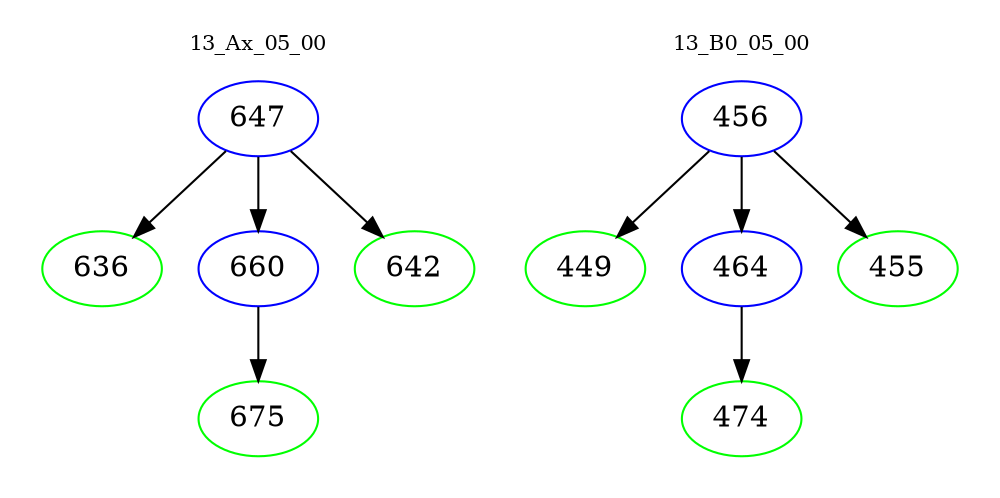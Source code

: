 digraph{
subgraph cluster_0 {
color = white
label = "13_Ax_05_00";
fontsize=10;
T0_647 [label="647", color="blue"]
T0_647 -> T0_636 [color="black"]
T0_636 [label="636", color="green"]
T0_647 -> T0_660 [color="black"]
T0_660 [label="660", color="blue"]
T0_660 -> T0_675 [color="black"]
T0_675 [label="675", color="green"]
T0_647 -> T0_642 [color="black"]
T0_642 [label="642", color="green"]
}
subgraph cluster_1 {
color = white
label = "13_B0_05_00";
fontsize=10;
T1_456 [label="456", color="blue"]
T1_456 -> T1_449 [color="black"]
T1_449 [label="449", color="green"]
T1_456 -> T1_464 [color="black"]
T1_464 [label="464", color="blue"]
T1_464 -> T1_474 [color="black"]
T1_474 [label="474", color="green"]
T1_456 -> T1_455 [color="black"]
T1_455 [label="455", color="green"]
}
}
